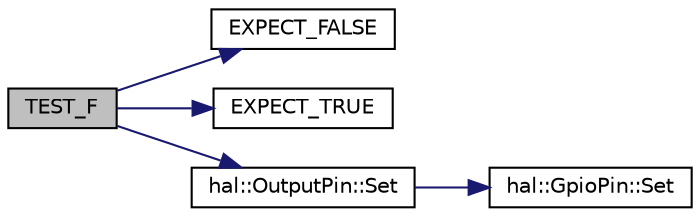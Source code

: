 digraph "TEST_F"
{
 // INTERACTIVE_SVG=YES
  edge [fontname="Helvetica",fontsize="10",labelfontname="Helvetica",labelfontsize="10"];
  node [fontname="Helvetica",fontsize="10",shape=record];
  rankdir="LR";
  Node10 [label="TEST_F",height=0.2,width=0.4,color="black", fillcolor="grey75", style="filled", fontcolor="black"];
  Node10 -> Node11 [color="midnightblue",fontsize="10",style="solid",fontname="Helvetica"];
  Node11 [label="EXPECT_FALSE",height=0.2,width=0.4,color="black", fillcolor="white", style="filled",URL="$d6/def/_test_json_8cpp.html#ac7ef10ed7113236e5f3dfce13707224e"];
  Node10 -> Node12 [color="midnightblue",fontsize="10",style="solid",fontname="Helvetica"];
  Node12 [label="EXPECT_TRUE",height=0.2,width=0.4,color="black", fillcolor="white", style="filled",URL="$d6/def/_test_json_8cpp.html#a84dbe6e62bbec23a120a258315c7b6dc"];
  Node10 -> Node13 [color="midnightblue",fontsize="10",style="solid",fontname="Helvetica"];
  Node13 [label="hal::OutputPin::Set",height=0.2,width=0.4,color="black", fillcolor="white", style="filled",URL="$df/d03/classhal_1_1_output_pin.html#a4e5ec1724078b9b022cbfca7bd88476a"];
  Node13 -> Node14 [color="midnightblue",fontsize="10",style="solid",fontname="Helvetica"];
  Node14 [label="hal::GpioPin::Set",height=0.2,width=0.4,color="black", fillcolor="white", style="filled",URL="$d7/d8c/classhal_1_1_gpio_pin.html#a0502d167afa4ed797e3bdb31f5a70452"];
}
